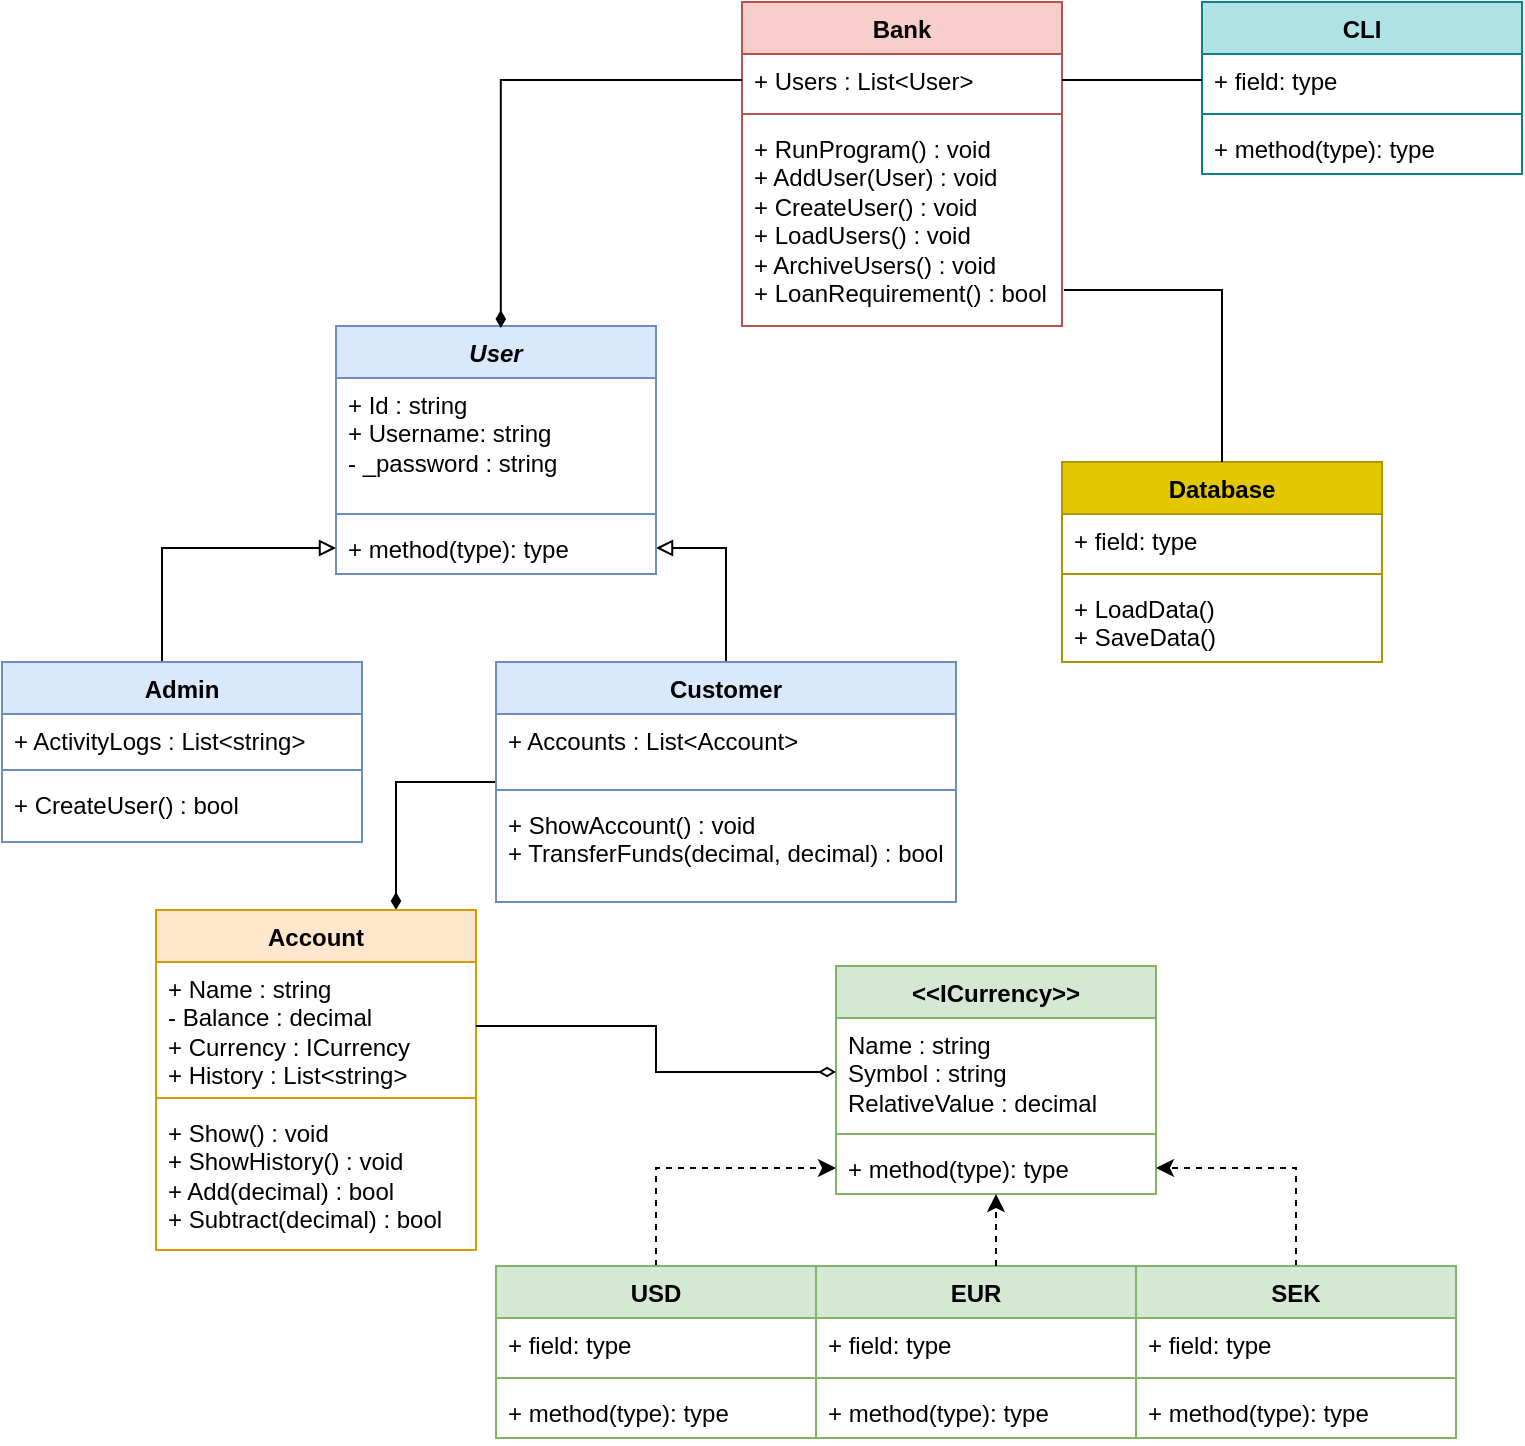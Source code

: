 <mxfile version="24.8.6">
  <diagram name="Sida-1" id="LLwRcQUV-iWhKk2GZlTs">
    <mxGraphModel dx="1240" dy="681" grid="1" gridSize="10" guides="1" tooltips="1" connect="1" arrows="1" fold="1" page="1" pageScale="1" pageWidth="827" pageHeight="1169" math="0" shadow="0">
      <root>
        <mxCell id="0" />
        <mxCell id="1" parent="0" />
        <mxCell id="-3MfIwJguE4MF49JpUE5-14" style="edgeStyle=orthogonalEdgeStyle;rounded=0;orthogonalLoop=1;jettySize=auto;html=1;entryX=1;entryY=0.5;entryDx=0;entryDy=0;endArrow=block;endFill=0;" parent="1" source="-3MfIwJguE4MF49JpUE5-1" target="-3MfIwJguE4MF49JpUE5-8" edge="1">
          <mxGeometry relative="1" as="geometry" />
        </mxCell>
        <mxCell id="-3MfIwJguE4MF49JpUE5-57" style="edgeStyle=orthogonalEdgeStyle;rounded=0;orthogonalLoop=1;jettySize=auto;html=1;entryX=0.75;entryY=0;entryDx=0;entryDy=0;endArrow=diamondThin;endFill=1;" parent="1" source="-3MfIwJguE4MF49JpUE5-1" target="-3MfIwJguE4MF49JpUE5-37" edge="1">
          <mxGeometry relative="1" as="geometry" />
        </mxCell>
        <mxCell id="-3MfIwJguE4MF49JpUE5-1" value="Customer" style="swimlane;fontStyle=1;align=center;verticalAlign=top;childLayout=stackLayout;horizontal=1;startSize=26;horizontalStack=0;resizeParent=1;resizeParentMax=0;resizeLast=0;collapsible=1;marginBottom=0;whiteSpace=wrap;html=1;fillColor=#dae8fc;strokeColor=#6c8ebf;" parent="1" vertex="1">
          <mxGeometry x="247" y="330" width="230" height="120" as="geometry" />
        </mxCell>
        <mxCell id="-3MfIwJguE4MF49JpUE5-2" value="+ Accounts : List&amp;lt;Account&amp;gt;&lt;div&gt;&lt;br&gt;&lt;/div&gt;" style="text;strokeColor=none;fillColor=none;align=left;verticalAlign=top;spacingLeft=4;spacingRight=4;overflow=hidden;rotatable=0;points=[[0,0.5],[1,0.5]];portConstraint=eastwest;whiteSpace=wrap;html=1;" parent="-3MfIwJguE4MF49JpUE5-1" vertex="1">
          <mxGeometry y="26" width="230" height="34" as="geometry" />
        </mxCell>
        <mxCell id="-3MfIwJguE4MF49JpUE5-3" value="" style="line;strokeWidth=1;fillColor=none;align=left;verticalAlign=middle;spacingTop=-1;spacingLeft=3;spacingRight=3;rotatable=0;labelPosition=right;points=[];portConstraint=eastwest;strokeColor=inherit;" parent="-3MfIwJguE4MF49JpUE5-1" vertex="1">
          <mxGeometry y="60" width="230" height="8" as="geometry" />
        </mxCell>
        <mxCell id="-3MfIwJguE4MF49JpUE5-4" value="+ ShowAccount() : void&lt;div&gt;+ TransferFunds(decimal, decimal) : bool&lt;/div&gt;" style="text;strokeColor=none;fillColor=none;align=left;verticalAlign=top;spacingLeft=4;spacingRight=4;overflow=hidden;rotatable=0;points=[[0,0.5],[1,0.5]];portConstraint=eastwest;whiteSpace=wrap;html=1;" parent="-3MfIwJguE4MF49JpUE5-1" vertex="1">
          <mxGeometry y="68" width="230" height="52" as="geometry" />
        </mxCell>
        <mxCell id="-3MfIwJguE4MF49JpUE5-5" value="&lt;i&gt;User&lt;/i&gt;" style="swimlane;fontStyle=1;align=center;verticalAlign=top;childLayout=stackLayout;horizontal=1;startSize=26;horizontalStack=0;resizeParent=1;resizeParentMax=0;resizeLast=0;collapsible=1;marginBottom=0;whiteSpace=wrap;html=1;fillColor=#dae8fc;strokeColor=#6c8ebf;" parent="1" vertex="1">
          <mxGeometry x="167" y="162" width="160" height="124" as="geometry" />
        </mxCell>
        <mxCell id="-3MfIwJguE4MF49JpUE5-6" value="+ Id : string&lt;div&gt;+ Username: string&lt;/div&gt;&lt;div&gt;- _password : string&lt;/div&gt;" style="text;strokeColor=none;fillColor=none;align=left;verticalAlign=top;spacingLeft=4;spacingRight=4;overflow=hidden;rotatable=0;points=[[0,0.5],[1,0.5]];portConstraint=eastwest;whiteSpace=wrap;html=1;" parent="-3MfIwJguE4MF49JpUE5-5" vertex="1">
          <mxGeometry y="26" width="160" height="64" as="geometry" />
        </mxCell>
        <mxCell id="-3MfIwJguE4MF49JpUE5-7" value="" style="line;strokeWidth=1;fillColor=none;align=left;verticalAlign=middle;spacingTop=-1;spacingLeft=3;spacingRight=3;rotatable=0;labelPosition=right;points=[];portConstraint=eastwest;strokeColor=inherit;" parent="-3MfIwJguE4MF49JpUE5-5" vertex="1">
          <mxGeometry y="90" width="160" height="8" as="geometry" />
        </mxCell>
        <mxCell id="-3MfIwJguE4MF49JpUE5-8" value="+ method(type): type" style="text;strokeColor=none;fillColor=none;align=left;verticalAlign=top;spacingLeft=4;spacingRight=4;overflow=hidden;rotatable=0;points=[[0,0.5],[1,0.5]];portConstraint=eastwest;whiteSpace=wrap;html=1;" parent="-3MfIwJguE4MF49JpUE5-5" vertex="1">
          <mxGeometry y="98" width="160" height="26" as="geometry" />
        </mxCell>
        <mxCell id="-3MfIwJguE4MF49JpUE5-58" style="edgeStyle=orthogonalEdgeStyle;rounded=0;orthogonalLoop=1;jettySize=auto;html=1;entryX=0;entryY=0.5;entryDx=0;entryDy=0;endArrow=block;endFill=0;" parent="1" target="-3MfIwJguE4MF49JpUE5-8" edge="1">
          <mxGeometry relative="1" as="geometry">
            <mxPoint x="80" y="330" as="sourcePoint" />
            <Array as="points">
              <mxPoint x="80" y="273" />
            </Array>
          </mxGeometry>
        </mxCell>
        <mxCell id="-3MfIwJguE4MF49JpUE5-9" value="Admin" style="swimlane;fontStyle=1;align=center;verticalAlign=top;childLayout=stackLayout;horizontal=1;startSize=26;horizontalStack=0;resizeParent=1;resizeParentMax=0;resizeLast=0;collapsible=1;marginBottom=0;whiteSpace=wrap;html=1;fillColor=#dae8fc;strokeColor=#6c8ebf;" parent="1" vertex="1">
          <mxGeometry y="330" width="180" height="90" as="geometry" />
        </mxCell>
        <mxCell id="-3MfIwJguE4MF49JpUE5-10" value="+ ActivityLogs : List&amp;lt;string&amp;gt;" style="text;strokeColor=none;fillColor=none;align=left;verticalAlign=top;spacingLeft=4;spacingRight=4;overflow=hidden;rotatable=0;points=[[0,0.5],[1,0.5]];portConstraint=eastwest;whiteSpace=wrap;html=1;" parent="-3MfIwJguE4MF49JpUE5-9" vertex="1">
          <mxGeometry y="26" width="180" height="24" as="geometry" />
        </mxCell>
        <mxCell id="-3MfIwJguE4MF49JpUE5-11" value="" style="line;strokeWidth=1;fillColor=none;align=left;verticalAlign=middle;spacingTop=-1;spacingLeft=3;spacingRight=3;rotatable=0;labelPosition=right;points=[];portConstraint=eastwest;strokeColor=inherit;" parent="-3MfIwJguE4MF49JpUE5-9" vertex="1">
          <mxGeometry y="50" width="180" height="8" as="geometry" />
        </mxCell>
        <mxCell id="-3MfIwJguE4MF49JpUE5-12" value="+ CreateUser() : bool" style="text;strokeColor=none;fillColor=none;align=left;verticalAlign=top;spacingLeft=4;spacingRight=4;overflow=hidden;rotatable=0;points=[[0,0.5],[1,0.5]];portConstraint=eastwest;whiteSpace=wrap;html=1;" parent="-3MfIwJguE4MF49JpUE5-9" vertex="1">
          <mxGeometry y="58" width="180" height="32" as="geometry" />
        </mxCell>
        <mxCell id="-3MfIwJguE4MF49JpUE5-15" value="&amp;lt;&amp;lt;ICurrency&amp;gt;&amp;gt;" style="swimlane;fontStyle=1;align=center;verticalAlign=top;childLayout=stackLayout;horizontal=1;startSize=26;horizontalStack=0;resizeParent=1;resizeParentMax=0;resizeLast=0;collapsible=1;marginBottom=0;whiteSpace=wrap;html=1;fillColor=#d5e8d4;strokeColor=#82b366;" parent="1" vertex="1">
          <mxGeometry x="417" y="482" width="160" height="114" as="geometry" />
        </mxCell>
        <mxCell id="-3MfIwJguE4MF49JpUE5-16" value="Name : string&lt;div&gt;Symbol : string&lt;/div&gt;&lt;div&gt;RelativeValue : decimal&lt;/div&gt;" style="text;strokeColor=none;fillColor=none;align=left;verticalAlign=top;spacingLeft=4;spacingRight=4;overflow=hidden;rotatable=0;points=[[0,0.5],[1,0.5]];portConstraint=eastwest;whiteSpace=wrap;html=1;" parent="-3MfIwJguE4MF49JpUE5-15" vertex="1">
          <mxGeometry y="26" width="160" height="54" as="geometry" />
        </mxCell>
        <mxCell id="-3MfIwJguE4MF49JpUE5-17" value="" style="line;strokeWidth=1;fillColor=none;align=left;verticalAlign=middle;spacingTop=-1;spacingLeft=3;spacingRight=3;rotatable=0;labelPosition=right;points=[];portConstraint=eastwest;strokeColor=inherit;" parent="-3MfIwJguE4MF49JpUE5-15" vertex="1">
          <mxGeometry y="80" width="160" height="8" as="geometry" />
        </mxCell>
        <mxCell id="-3MfIwJguE4MF49JpUE5-18" value="+ method(type): type" style="text;strokeColor=none;fillColor=none;align=left;verticalAlign=top;spacingLeft=4;spacingRight=4;overflow=hidden;rotatable=0;points=[[0,0.5],[1,0.5]];portConstraint=eastwest;whiteSpace=wrap;html=1;" parent="-3MfIwJguE4MF49JpUE5-15" vertex="1">
          <mxGeometry y="88" width="160" height="26" as="geometry" />
        </mxCell>
        <mxCell id="-3MfIwJguE4MF49JpUE5-36" style="edgeStyle=orthogonalEdgeStyle;rounded=0;orthogonalLoop=1;jettySize=auto;html=1;entryX=0;entryY=0.5;entryDx=0;entryDy=0;dashed=1;" parent="1" source="-3MfIwJguE4MF49JpUE5-19" target="-3MfIwJguE4MF49JpUE5-18" edge="1">
          <mxGeometry relative="1" as="geometry" />
        </mxCell>
        <mxCell id="-3MfIwJguE4MF49JpUE5-19" value="USD" style="swimlane;fontStyle=1;align=center;verticalAlign=top;childLayout=stackLayout;horizontal=1;startSize=26;horizontalStack=0;resizeParent=1;resizeParentMax=0;resizeLast=0;collapsible=1;marginBottom=0;whiteSpace=wrap;html=1;fillColor=#d5e8d4;strokeColor=#82b366;" parent="1" vertex="1">
          <mxGeometry x="247" y="632" width="160" height="86" as="geometry" />
        </mxCell>
        <mxCell id="-3MfIwJguE4MF49JpUE5-20" value="+ field: type" style="text;strokeColor=none;fillColor=none;align=left;verticalAlign=top;spacingLeft=4;spacingRight=4;overflow=hidden;rotatable=0;points=[[0,0.5],[1,0.5]];portConstraint=eastwest;whiteSpace=wrap;html=1;" parent="-3MfIwJguE4MF49JpUE5-19" vertex="1">
          <mxGeometry y="26" width="160" height="26" as="geometry" />
        </mxCell>
        <mxCell id="-3MfIwJguE4MF49JpUE5-21" value="" style="line;strokeWidth=1;fillColor=none;align=left;verticalAlign=middle;spacingTop=-1;spacingLeft=3;spacingRight=3;rotatable=0;labelPosition=right;points=[];portConstraint=eastwest;strokeColor=inherit;" parent="-3MfIwJguE4MF49JpUE5-19" vertex="1">
          <mxGeometry y="52" width="160" height="8" as="geometry" />
        </mxCell>
        <mxCell id="-3MfIwJguE4MF49JpUE5-22" value="+ method(type): type" style="text;strokeColor=none;fillColor=none;align=left;verticalAlign=top;spacingLeft=4;spacingRight=4;overflow=hidden;rotatable=0;points=[[0,0.5],[1,0.5]];portConstraint=eastwest;whiteSpace=wrap;html=1;" parent="-3MfIwJguE4MF49JpUE5-19" vertex="1">
          <mxGeometry y="60" width="160" height="26" as="geometry" />
        </mxCell>
        <mxCell id="-3MfIwJguE4MF49JpUE5-23" value="EUR" style="swimlane;fontStyle=1;align=center;verticalAlign=top;childLayout=stackLayout;horizontal=1;startSize=26;horizontalStack=0;resizeParent=1;resizeParentMax=0;resizeLast=0;collapsible=1;marginBottom=0;whiteSpace=wrap;html=1;fillColor=#d5e8d4;strokeColor=#82b366;" parent="1" vertex="1">
          <mxGeometry x="407" y="632" width="160" height="86" as="geometry" />
        </mxCell>
        <mxCell id="-3MfIwJguE4MF49JpUE5-24" value="+ field: type" style="text;strokeColor=none;fillColor=none;align=left;verticalAlign=top;spacingLeft=4;spacingRight=4;overflow=hidden;rotatable=0;points=[[0,0.5],[1,0.5]];portConstraint=eastwest;whiteSpace=wrap;html=1;" parent="-3MfIwJguE4MF49JpUE5-23" vertex="1">
          <mxGeometry y="26" width="160" height="26" as="geometry" />
        </mxCell>
        <mxCell id="-3MfIwJguE4MF49JpUE5-25" value="" style="line;strokeWidth=1;fillColor=none;align=left;verticalAlign=middle;spacingTop=-1;spacingLeft=3;spacingRight=3;rotatable=0;labelPosition=right;points=[];portConstraint=eastwest;strokeColor=inherit;" parent="-3MfIwJguE4MF49JpUE5-23" vertex="1">
          <mxGeometry y="52" width="160" height="8" as="geometry" />
        </mxCell>
        <mxCell id="-3MfIwJguE4MF49JpUE5-26" value="+ method(type): type" style="text;strokeColor=none;fillColor=none;align=left;verticalAlign=top;spacingLeft=4;spacingRight=4;overflow=hidden;rotatable=0;points=[[0,0.5],[1,0.5]];portConstraint=eastwest;whiteSpace=wrap;html=1;" parent="-3MfIwJguE4MF49JpUE5-23" vertex="1">
          <mxGeometry y="60" width="160" height="26" as="geometry" />
        </mxCell>
        <mxCell id="-3MfIwJguE4MF49JpUE5-33" style="edgeStyle=orthogonalEdgeStyle;rounded=0;orthogonalLoop=1;jettySize=auto;html=1;entryX=1;entryY=0.5;entryDx=0;entryDy=0;dashed=1;" parent="1" source="-3MfIwJguE4MF49JpUE5-27" target="-3MfIwJguE4MF49JpUE5-18" edge="1">
          <mxGeometry relative="1" as="geometry" />
        </mxCell>
        <mxCell id="-3MfIwJguE4MF49JpUE5-27" value="SEK" style="swimlane;fontStyle=1;align=center;verticalAlign=top;childLayout=stackLayout;horizontal=1;startSize=26;horizontalStack=0;resizeParent=1;resizeParentMax=0;resizeLast=0;collapsible=1;marginBottom=0;whiteSpace=wrap;html=1;fillColor=#d5e8d4;strokeColor=#82b366;" parent="1" vertex="1">
          <mxGeometry x="567" y="632" width="160" height="86" as="geometry" />
        </mxCell>
        <mxCell id="-3MfIwJguE4MF49JpUE5-28" value="+ field: type" style="text;strokeColor=none;fillColor=none;align=left;verticalAlign=top;spacingLeft=4;spacingRight=4;overflow=hidden;rotatable=0;points=[[0,0.5],[1,0.5]];portConstraint=eastwest;whiteSpace=wrap;html=1;" parent="-3MfIwJguE4MF49JpUE5-27" vertex="1">
          <mxGeometry y="26" width="160" height="26" as="geometry" />
        </mxCell>
        <mxCell id="-3MfIwJguE4MF49JpUE5-29" value="" style="line;strokeWidth=1;fillColor=none;align=left;verticalAlign=middle;spacingTop=-1;spacingLeft=3;spacingRight=3;rotatable=0;labelPosition=right;points=[];portConstraint=eastwest;strokeColor=inherit;" parent="-3MfIwJguE4MF49JpUE5-27" vertex="1">
          <mxGeometry y="52" width="160" height="8" as="geometry" />
        </mxCell>
        <mxCell id="-3MfIwJguE4MF49JpUE5-30" value="+ method(type): type" style="text;strokeColor=none;fillColor=none;align=left;verticalAlign=top;spacingLeft=4;spacingRight=4;overflow=hidden;rotatable=0;points=[[0,0.5],[1,0.5]];portConstraint=eastwest;whiteSpace=wrap;html=1;" parent="-3MfIwJguE4MF49JpUE5-27" vertex="1">
          <mxGeometry y="60" width="160" height="26" as="geometry" />
        </mxCell>
        <mxCell id="-3MfIwJguE4MF49JpUE5-35" style="edgeStyle=orthogonalEdgeStyle;rounded=0;orthogonalLoop=1;jettySize=auto;html=1;dashed=1;" parent="1" source="-3MfIwJguE4MF49JpUE5-23" target="-3MfIwJguE4MF49JpUE5-18" edge="1">
          <mxGeometry relative="1" as="geometry">
            <Array as="points">
              <mxPoint x="497" y="613" />
              <mxPoint x="497" y="613" />
            </Array>
          </mxGeometry>
        </mxCell>
        <mxCell id="-3MfIwJguE4MF49JpUE5-37" value="Account" style="swimlane;fontStyle=1;align=center;verticalAlign=top;childLayout=stackLayout;horizontal=1;startSize=26;horizontalStack=0;resizeParent=1;resizeParentMax=0;resizeLast=0;collapsible=1;marginBottom=0;whiteSpace=wrap;html=1;fillColor=#ffe6cc;strokeColor=#d79b00;" parent="1" vertex="1">
          <mxGeometry x="77" y="454" width="160" height="170" as="geometry" />
        </mxCell>
        <mxCell id="-3MfIwJguE4MF49JpUE5-38" value="+ Name : string&lt;div&gt;&lt;span style=&quot;background-color: initial;&quot;&gt;- Balance : decimal&lt;/span&gt;&lt;div&gt;+ Currency : ICurrency&lt;/div&gt;&lt;div&gt;+ History : List&amp;lt;string&amp;gt;&lt;/div&gt;&lt;div&gt;&lt;br&gt;&lt;/div&gt;&lt;/div&gt;" style="text;strokeColor=none;fillColor=none;align=left;verticalAlign=top;spacingLeft=4;spacingRight=4;overflow=hidden;rotatable=0;points=[[0,0.5],[1,0.5]];portConstraint=eastwest;whiteSpace=wrap;html=1;" parent="-3MfIwJguE4MF49JpUE5-37" vertex="1">
          <mxGeometry y="26" width="160" height="64" as="geometry" />
        </mxCell>
        <mxCell id="-3MfIwJguE4MF49JpUE5-39" value="" style="line;strokeWidth=1;fillColor=none;align=left;verticalAlign=middle;spacingTop=-1;spacingLeft=3;spacingRight=3;rotatable=0;labelPosition=right;points=[];portConstraint=eastwest;strokeColor=inherit;" parent="-3MfIwJguE4MF49JpUE5-37" vertex="1">
          <mxGeometry y="90" width="160" height="8" as="geometry" />
        </mxCell>
        <mxCell id="-3MfIwJguE4MF49JpUE5-40" value="+ Show() : void&lt;div&gt;+ ShowHistory() : void&lt;/div&gt;&lt;div&gt;+ Add(decimal) : bool&lt;/div&gt;&lt;div&gt;+ Subtract(decimal) : bool&lt;/div&gt;" style="text;strokeColor=none;fillColor=none;align=left;verticalAlign=top;spacingLeft=4;spacingRight=4;overflow=hidden;rotatable=0;points=[[0,0.5],[1,0.5]];portConstraint=eastwest;whiteSpace=wrap;html=1;" parent="-3MfIwJguE4MF49JpUE5-37" vertex="1">
          <mxGeometry y="98" width="160" height="72" as="geometry" />
        </mxCell>
        <mxCell id="-3MfIwJguE4MF49JpUE5-43" style="edgeStyle=orthogonalEdgeStyle;rounded=0;orthogonalLoop=1;jettySize=auto;html=1;entryX=0;entryY=0.5;entryDx=0;entryDy=0;endArrow=diamondThin;endFill=0;" parent="1" source="-3MfIwJguE4MF49JpUE5-38" target="-3MfIwJguE4MF49JpUE5-16" edge="1">
          <mxGeometry relative="1" as="geometry" />
        </mxCell>
        <mxCell id="-3MfIwJguE4MF49JpUE5-49" value="Bank" style="swimlane;fontStyle=1;align=center;verticalAlign=top;childLayout=stackLayout;horizontal=1;startSize=26;horizontalStack=0;resizeParent=1;resizeParentMax=0;resizeLast=0;collapsible=1;marginBottom=0;whiteSpace=wrap;html=1;fillColor=#f8cecc;strokeColor=#b85450;" parent="1" vertex="1">
          <mxGeometry x="370" width="160" height="162" as="geometry" />
        </mxCell>
        <mxCell id="-3MfIwJguE4MF49JpUE5-50" value="+ Users : List&amp;lt;User&amp;gt;" style="text;strokeColor=none;fillColor=none;align=left;verticalAlign=top;spacingLeft=4;spacingRight=4;overflow=hidden;rotatable=0;points=[[0,0.5],[1,0.5]];portConstraint=eastwest;whiteSpace=wrap;html=1;" parent="-3MfIwJguE4MF49JpUE5-49" vertex="1">
          <mxGeometry y="26" width="160" height="26" as="geometry" />
        </mxCell>
        <mxCell id="-3MfIwJguE4MF49JpUE5-53" value="" style="line;strokeWidth=1;fillColor=none;align=left;verticalAlign=middle;spacingTop=-1;spacingLeft=3;spacingRight=3;rotatable=0;labelPosition=right;points=[];portConstraint=eastwest;strokeColor=inherit;" parent="-3MfIwJguE4MF49JpUE5-49" vertex="1">
          <mxGeometry y="52" width="160" height="8" as="geometry" />
        </mxCell>
        <mxCell id="-3MfIwJguE4MF49JpUE5-52" value="+ RunProgram() : void&lt;div&gt;+ AddUser(User) : void&lt;/div&gt;&lt;div&gt;+ CreateUser() : void&lt;/div&gt;&lt;div&gt;+ LoadUsers() : void&lt;/div&gt;&lt;div&gt;+ ArchiveUsers() : void&lt;/div&gt;&lt;div&gt;+ LoanRequirement() : bool&lt;/div&gt;" style="text;strokeColor=none;fillColor=none;align=left;verticalAlign=top;spacingLeft=4;spacingRight=4;overflow=hidden;rotatable=0;points=[[0,0.5],[1,0.5]];portConstraint=eastwest;whiteSpace=wrap;html=1;" parent="-3MfIwJguE4MF49JpUE5-49" vertex="1">
          <mxGeometry y="60" width="160" height="102" as="geometry" />
        </mxCell>
        <mxCell id="-3MfIwJguE4MF49JpUE5-55" style="edgeStyle=orthogonalEdgeStyle;rounded=0;orthogonalLoop=1;jettySize=auto;html=1;entryX=0.515;entryY=0.008;entryDx=0;entryDy=0;entryPerimeter=0;endArrow=diamondThin;endFill=1;" parent="1" source="-3MfIwJguE4MF49JpUE5-50" target="-3MfIwJguE4MF49JpUE5-5" edge="1">
          <mxGeometry relative="1" as="geometry" />
        </mxCell>
        <mxCell id="-3MfIwJguE4MF49JpUE5-60" value="CLI" style="swimlane;fontStyle=1;align=center;verticalAlign=top;childLayout=stackLayout;horizontal=1;startSize=26;horizontalStack=0;resizeParent=1;resizeParentMax=0;resizeLast=0;collapsible=1;marginBottom=0;whiteSpace=wrap;html=1;fillColor=#b0e3e6;strokeColor=#0e8088;" parent="1" vertex="1">
          <mxGeometry x="600" width="160" height="86" as="geometry" />
        </mxCell>
        <mxCell id="-3MfIwJguE4MF49JpUE5-61" value="+ field: type" style="text;strokeColor=none;fillColor=none;align=left;verticalAlign=top;spacingLeft=4;spacingRight=4;overflow=hidden;rotatable=0;points=[[0,0.5],[1,0.5]];portConstraint=eastwest;whiteSpace=wrap;html=1;" parent="-3MfIwJguE4MF49JpUE5-60" vertex="1">
          <mxGeometry y="26" width="160" height="26" as="geometry" />
        </mxCell>
        <mxCell id="-3MfIwJguE4MF49JpUE5-62" value="" style="line;strokeWidth=1;fillColor=none;align=left;verticalAlign=middle;spacingTop=-1;spacingLeft=3;spacingRight=3;rotatable=0;labelPosition=right;points=[];portConstraint=eastwest;strokeColor=inherit;" parent="-3MfIwJguE4MF49JpUE5-60" vertex="1">
          <mxGeometry y="52" width="160" height="8" as="geometry" />
        </mxCell>
        <mxCell id="-3MfIwJguE4MF49JpUE5-63" value="+ method(type): type" style="text;strokeColor=none;fillColor=none;align=left;verticalAlign=top;spacingLeft=4;spacingRight=4;overflow=hidden;rotatable=0;points=[[0,0.5],[1,0.5]];portConstraint=eastwest;whiteSpace=wrap;html=1;" parent="-3MfIwJguE4MF49JpUE5-60" vertex="1">
          <mxGeometry y="60" width="160" height="26" as="geometry" />
        </mxCell>
        <mxCell id="ecwmFiNLk874lsCkKA9R-2" style="edgeStyle=orthogonalEdgeStyle;rounded=0;orthogonalLoop=1;jettySize=auto;html=1;endArrow=none;endFill=0;" edge="1" parent="1" source="-3MfIwJguE4MF49JpUE5-61" target="-3MfIwJguE4MF49JpUE5-50">
          <mxGeometry relative="1" as="geometry" />
        </mxCell>
        <mxCell id="ecwmFiNLk874lsCkKA9R-3" value="Database" style="swimlane;fontStyle=1;align=center;verticalAlign=top;childLayout=stackLayout;horizontal=1;startSize=26;horizontalStack=0;resizeParent=1;resizeParentMax=0;resizeLast=0;collapsible=1;marginBottom=0;whiteSpace=wrap;html=1;fillColor=#e3c800;strokeColor=#B09500;fontColor=#000000;" vertex="1" parent="1">
          <mxGeometry x="530" y="230" width="160" height="100" as="geometry" />
        </mxCell>
        <mxCell id="ecwmFiNLk874lsCkKA9R-4" value="+ field: type" style="text;strokeColor=none;fillColor=none;align=left;verticalAlign=top;spacingLeft=4;spacingRight=4;overflow=hidden;rotatable=0;points=[[0,0.5],[1,0.5]];portConstraint=eastwest;whiteSpace=wrap;html=1;" vertex="1" parent="ecwmFiNLk874lsCkKA9R-3">
          <mxGeometry y="26" width="160" height="26" as="geometry" />
        </mxCell>
        <mxCell id="ecwmFiNLk874lsCkKA9R-5" value="" style="line;strokeWidth=1;fillColor=none;align=left;verticalAlign=middle;spacingTop=-1;spacingLeft=3;spacingRight=3;rotatable=0;labelPosition=right;points=[];portConstraint=eastwest;strokeColor=inherit;" vertex="1" parent="ecwmFiNLk874lsCkKA9R-3">
          <mxGeometry y="52" width="160" height="8" as="geometry" />
        </mxCell>
        <mxCell id="ecwmFiNLk874lsCkKA9R-6" value="+ LoadData()&lt;div&gt;+ SaveData()&lt;/div&gt;" style="text;strokeColor=none;fillColor=none;align=left;verticalAlign=top;spacingLeft=4;spacingRight=4;overflow=hidden;rotatable=0;points=[[0,0.5],[1,0.5]];portConstraint=eastwest;whiteSpace=wrap;html=1;" vertex="1" parent="ecwmFiNLk874lsCkKA9R-3">
          <mxGeometry y="60" width="160" height="40" as="geometry" />
        </mxCell>
        <mxCell id="ecwmFiNLk874lsCkKA9R-8" style="edgeStyle=orthogonalEdgeStyle;rounded=0;orthogonalLoop=1;jettySize=auto;html=1;entryX=1.006;entryY=0.824;entryDx=0;entryDy=0;entryPerimeter=0;endArrow=none;endFill=0;" edge="1" parent="1" source="ecwmFiNLk874lsCkKA9R-3" target="-3MfIwJguE4MF49JpUE5-52">
          <mxGeometry relative="1" as="geometry" />
        </mxCell>
      </root>
    </mxGraphModel>
  </diagram>
</mxfile>
